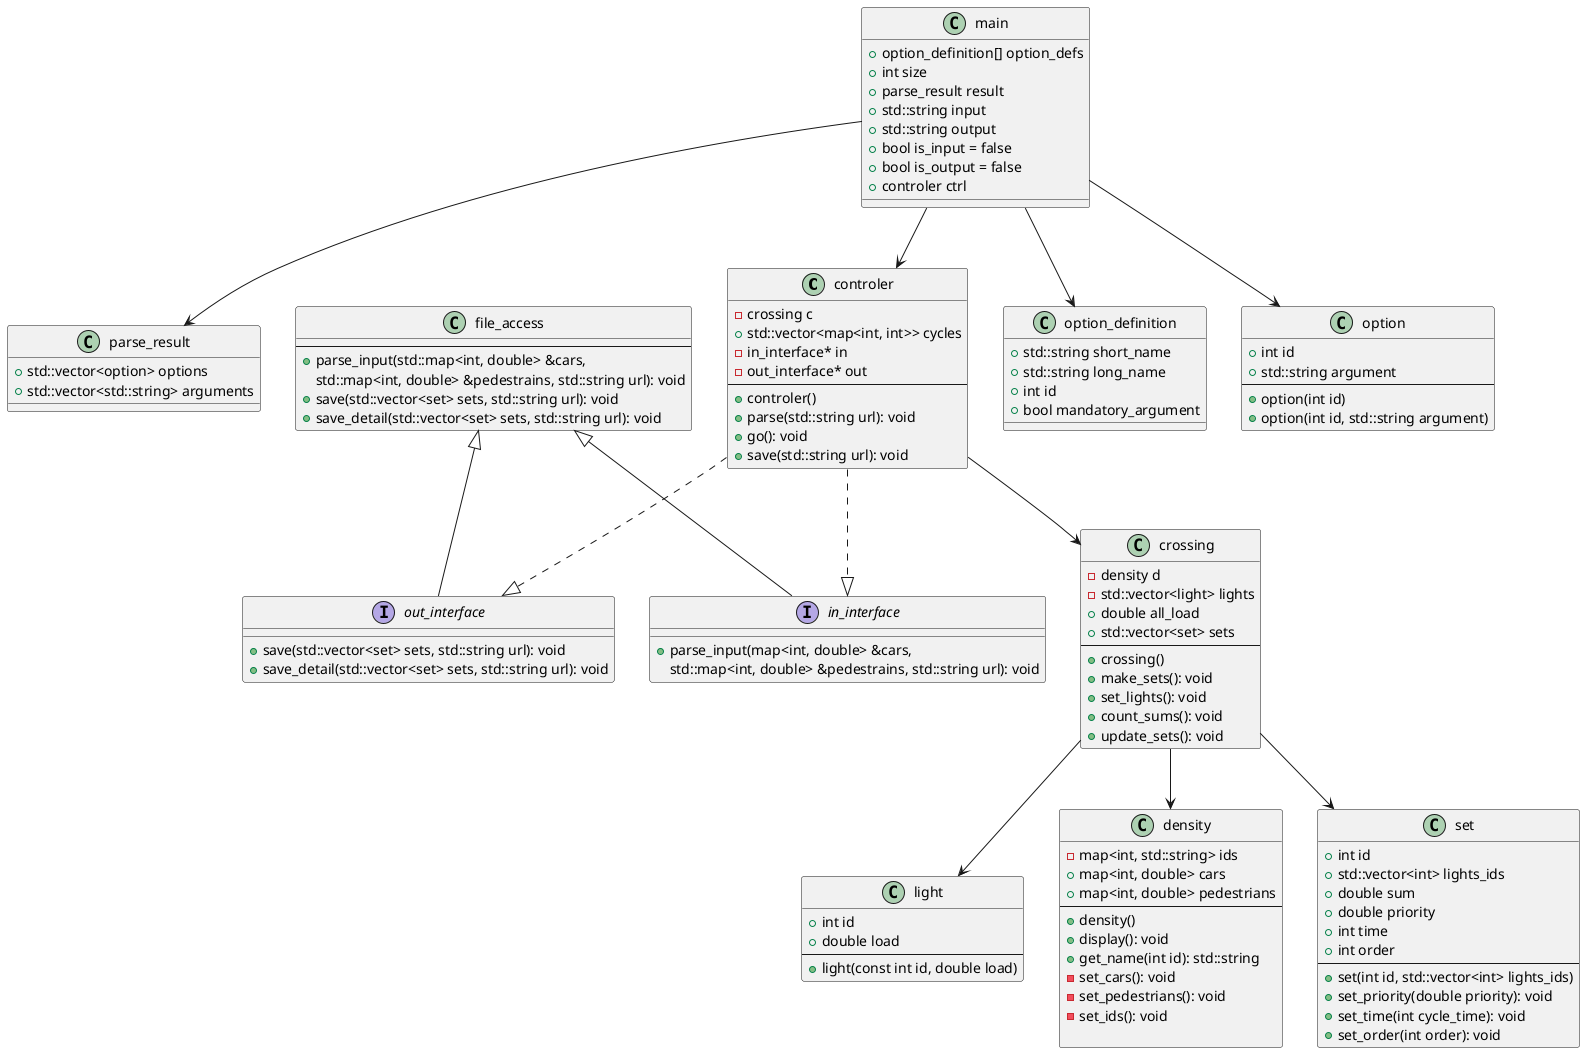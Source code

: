 @startuml traffic_lights

class controler {
  - crossing c
  + std::vector<map<int, int>> cycles
  - in_interface* in
  - out_interface* out
  --
  + controler()
  + parse(std::string url): void
  + go(): void
  + save(std::string url): void
}

class crossing {
  - density d
  - std::vector<light> lights
  + double all_load
  + std::vector<set> sets
  --
  + crossing()
  + make_sets(): void
  + set_lights(): void
  + count_sums(): void
  + update_sets(): void
}

class light {
  + int id
  + double load
  --
  + light(const int id, double load)
}

class density {
  - map<int, std::string> ids
  + map<int, double> cars
  + map<int, double> pedestrians
  --
  + density()
  + display(): void
  + get_name(int id): std::string
  - set_cars(): void
  - set_pedestrians(): void
  - set_ids(): void

}

class file_access {
  --
  + parse_input(std::map<int, double> &cars,
                           std::map<int, double> &pedestrains, std::string url): void
  + save(std::vector<set> sets, std::string url): void
  + save_detail(std::vector<set> sets, std::string url): void
}

class set {
  + int id
  + std::vector<int> lights_ids
  + double sum
  + double priority
  + int time
  + int order
  --
  + set(int id, std::vector<int> lights_ids)
  + set_priority(double priority): void
  + set_time(int cycle_time): void
  + set_order(int order): void
}

class option_definition {
  + std::string short_name
  + std::string long_name
  + int id
  + bool mandatory_argument
}

class option {
  + int id
  + std::string argument
  --
  + option(int id)
  + option(int id, std::string argument)
}

class parse_result {
  + std::vector<option> options
  + std::vector<std::string> arguments
}

interface out_interface {
  + save(std::vector<set> sets, std::string url): void
  + save_detail(std::vector<set> sets, std::string url): void
}

interface in_interface {
  + parse_input(map<int, double> &cars,
                           std::map<int, double> &pedestrains, std::string url): void
}

class main {
  + option_definition[] option_defs
  + int size
  + parse_result result
  + std::string input
  + std::string output
  + bool is_input = false
  + bool is_output = false
  + controler ctrl
}

file_access <|-- in_interface
file_access <|-- out_interface
controler --> crossing
controler ..|> out_interface
controler ..|> in_interface
crossing --> light
crossing --> density
crossing --> set
main --> controler
main --> option
main --> option_definition
main --> parse_result

@enduml
